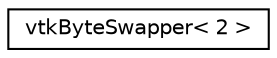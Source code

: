 digraph "Graphical Class Hierarchy"
{
 // LATEX_PDF_SIZE
  edge [fontname="Helvetica",fontsize="10",labelfontname="Helvetica",labelfontsize="10"];
  node [fontname="Helvetica",fontsize="10",shape=record];
  rankdir="LR";
  Node0 [label="vtkByteSwapper\< 2 \>",height=0.2,width=0.4,color="black", fillcolor="white", style="filled",URL="$structpFlow_1_1vtkByteSwapper_3_012_01_4.html",tooltip="re-order 2-byte data"];
}

